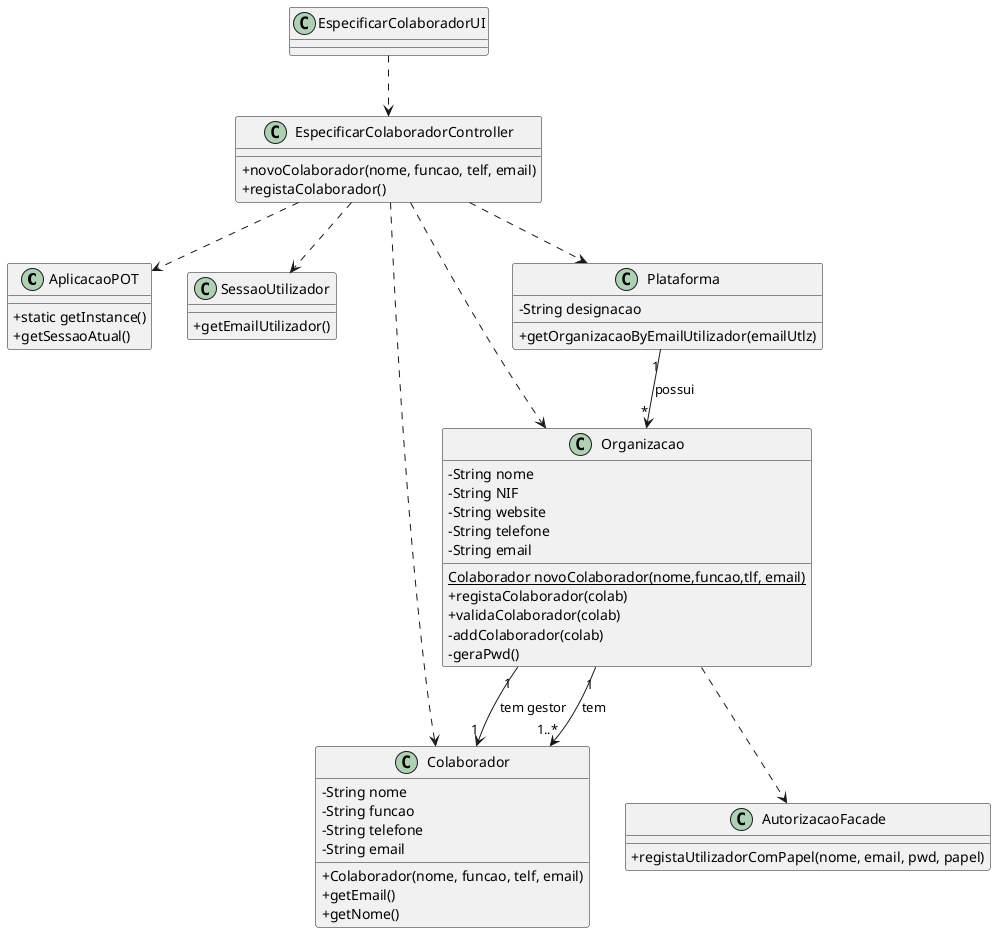@startuml
skinparam classAttributeIconSize 0

class AplicacaoPOT
{
  +static getInstance()
  +getSessaoAtual()
}

class SessaoUtilizador
{
  +getEmailUtilizador()

}

class Colaborador {
  -String nome
  -String funcao
  -String telefone
  -String email
  +Colaborador(nome, funcao, telf, email)
  +getEmail()
  +getNome()
}

class Organizacao {
  -String nome
  -String NIF
  -String website
  -String telefone
  -String email
  {static} Colaborador novoColaborador(nome,funcao,tlf, email)
  +registaColaborador(colab)
  +validaColaborador(colab)
  -addColaborador(colab)
  -geraPwd()
}

class Plataforma {
  -String designacao
  +getOrganizacaoByEmailUtilizador(emailUtlz)
}

class EspecificarColaboradorController {
  +novoColaborador(nome, funcao, telf, email)
  +registaColaborador()
}

class EspecificarColaboradorUI {

}

class AutorizacaoFacade {
  +registaUtilizadorComPapel(nome, email, pwd, papel)
}

EspecificarColaboradorUI ..> EspecificarColaboradorController
EspecificarColaboradorController ..> Plataforma
EspecificarColaboradorController ..> Organizacao
EspecificarColaboradorController ..> Colaborador
EspecificarColaboradorController ..> AplicacaoPOT
EspecificarColaboradorController ..> SessaoUtilizador
Plataforma "1" --> "*" Organizacao : possui
Organizacao "1" --> "1" Colaborador : tem gestor
Organizacao "1" --> "1..*" Colaborador : tem
Organizacao ..> AutorizacaoFacade

@enduml
